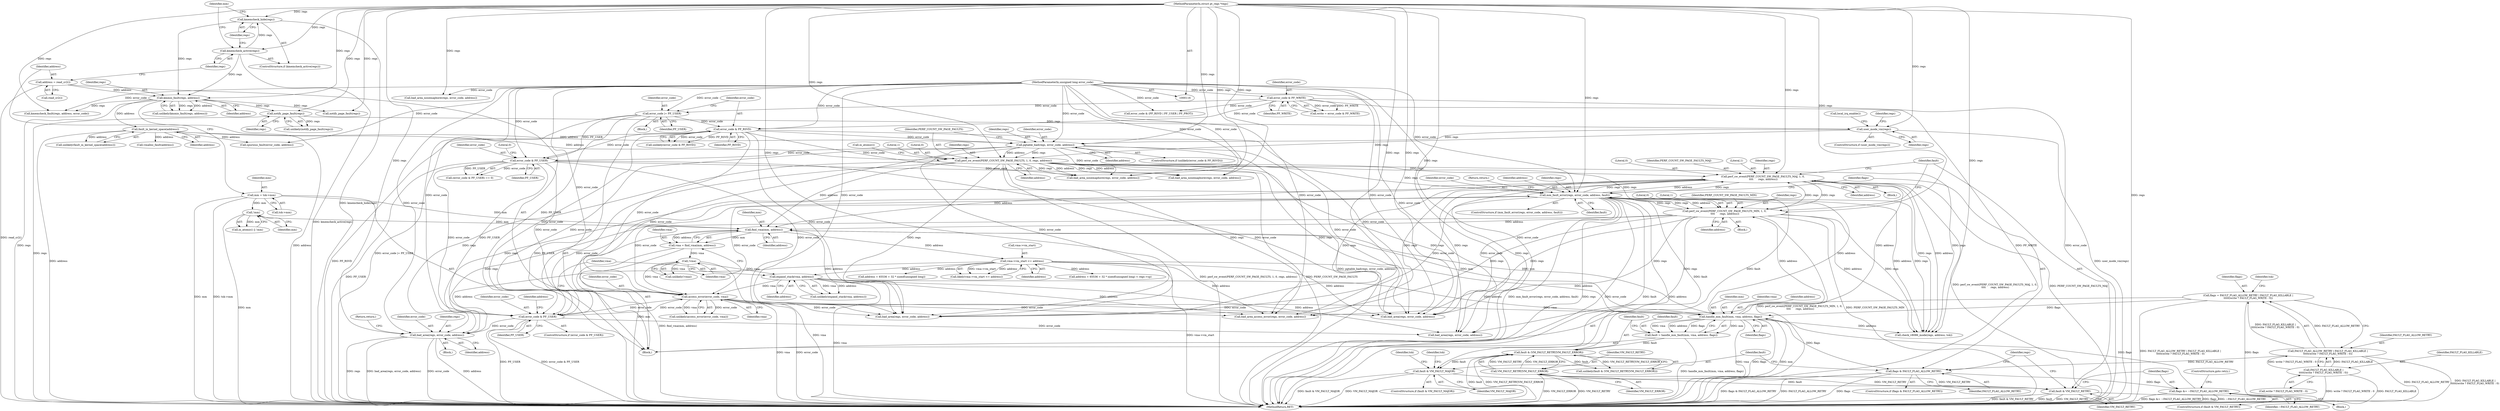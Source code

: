 digraph "0_linux_a8b0ca17b80e92faab46ee7179ba9e99ccb61233_52@pointer" {
"1000352" [label="(Call,bad_area(regs, error_code, address))"];
"1000416" [label="(Call,perf_sw_event(PERF_COUNT_SW_PAGE_FAULTS_MAJ, 1, 0,\n \t\t\t\t      regs, address))"];
"1000396" [label="(Call,mm_fault_error(regs, error_code, address, fault))"];
"1000428" [label="(Call,perf_sw_event(PERF_COUNT_SW_PAGE_FAULTS_MIN, 1, 0,\n \t\t\t\t      regs, address))"];
"1000241" [label="(Call,perf_sw_event(PERF_COUNT_SW_PAGE_FAULTS, 1, 0, regs, address))"];
"1000216" [label="(Call,user_mode_vm(regs))"];
"1000212" [label="(Call,notify_page_fault(regs))"];
"1000165" [label="(Call,kmmio_fault(regs, address))"];
"1000156" [label="(Call,kmemcheck_hide(regs))"];
"1000154" [label="(Call,kmemcheck_active(regs))"];
"1000117" [label="(MethodParameterIn,struct pt_regs *regs)"];
"1000150" [label="(Call,address = read_cr2())"];
"1000237" [label="(Call,pgtable_bad(regs, error_code, address))"];
"1000234" [label="(Call,error_code & PF_RSVD)"];
"1000220" [label="(Call,error_code |= PF_USER)"];
"1000128" [label="(Call,error_code & PF_WRITE)"];
"1000118" [label="(MethodParameterIn,unsigned long error_code)"];
"1000171" [label="(Call,fault_in_kernel_space(address))"];
"1000382" [label="(Call,handle_mm_fault(mm, vma, address, flags))"];
"1000297" [label="(Call,find_vma(mm, address))"];
"1000251" [label="(Call,!mm)"];
"1000145" [label="(Call,mm = tsk->mm)"];
"1000371" [label="(Call,access_error(error_code, vma))"];
"1000333" [label="(Call,error_code & PF_USER)"];
"1000271" [label="(Call,error_code & PF_USER)"];
"1000302" [label="(Call,!vma)"];
"1000295" [label="(Call,vma = find_vma(mm, address))"];
"1000359" [label="(Call,expand_stack(vma, address))"];
"1000312" [label="(Call,vma->vm_start <= address)"];
"1000439" [label="(Call,flags &= ~FAULT_FLAG_ALLOW_RETRY)"];
"1000403" [label="(Call,flags & FAULT_FLAG_ALLOW_RETRY)"];
"1000134" [label="(Call,FAULT_FLAG_ALLOW_RETRY | FAULT_FLAG_KILLABLE |\n\t\t\t\t\t(write ? FAULT_FLAG_WRITE : 0))"];
"1000136" [label="(Call,FAULT_FLAG_KILLABLE |\n\t\t\t\t\t(write ? FAULT_FLAG_WRITE : 0))"];
"1000132" [label="(Call,flags = FAULT_FLAG_ALLOW_RETRY | FAULT_FLAG_KILLABLE |\n\t\t\t\t\t(write ? FAULT_FLAG_WRITE : 0))"];
"1000389" [label="(Call,fault & (VM_FAULT_RETRY|VM_FAULT_ERROR))"];
"1000380" [label="(Call,fault = handle_mm_fault(mm, vma, address, flags))"];
"1000391" [label="(Call,VM_FAULT_RETRY|VM_FAULT_ERROR)"];
"1000435" [label="(Call,fault & VM_FAULT_RETRY)"];
"1000408" [label="(Call,fault & VM_FAULT_MAJOR)"];
"1000432" [label="(Identifier,regs)"];
"1000351" [label="(Block,)"];
"1000419" [label="(Literal,0)"];
"1000433" [label="(Identifier,address)"];
"1000171" [label="(Call,fault_in_kernel_space(address))"];
"1000202" [label="(Call,notify_page_fault(regs))"];
"1000156" [label="(Call,kmemcheck_hide(regs))"];
"1000129" [label="(Identifier,error_code)"];
"1000401" [label="(Return,return;)"];
"1000295" [label="(Call,vma = find_vma(mm, address))"];
"1000327" [label="(Call,bad_area(regs, error_code, address))"];
"1000400" [label="(Identifier,fault)"];
"1000165" [label="(Call,kmmio_fault(regs, address))"];
"1000353" [label="(Identifier,regs)"];
"1000440" [label="(Identifier,flags)"];
"1000233" [label="(Call,unlikely(error_code & PF_RSVD))"];
"1000152" [label="(Call,read_cr2())"];
"1000254" [label="(Call,bad_area_nosemaphore(regs, error_code, address))"];
"1000302" [label="(Call,!vma)"];
"1000355" [label="(Identifier,address)"];
"1000243" [label="(Literal,1)"];
"1000212" [label="(Call,notify_page_fault(regs))"];
"1000157" [label="(Identifier,regs)"];
"1000218" [label="(Block,)"];
"1000296" [label="(Identifier,vma)"];
"1000356" [label="(Return,return;)"];
"1000431" [label="(Literal,0)"];
"1000242" [label="(Identifier,PERF_COUNT_SW_PAGE_FAULTS)"];
"1000272" [label="(Identifier,error_code)"];
"1000186" [label="(Call,vmalloc_fault(address))"];
"1000335" [label="(Identifier,PF_USER)"];
"1000390" [label="(Identifier,fault)"];
"1000297" [label="(Call,find_vma(mm, address))"];
"1000221" [label="(Identifier,error_code)"];
"1000341" [label="(Identifier,address)"];
"1000301" [label="(Call,unlikely(!vma))"];
"1000352" [label="(Call,bad_area(regs, error_code, address))"];
"1000138" [label="(Call,write ? FAULT_FLAG_WRITE : 0)"];
"1000354" [label="(Identifier,error_code)"];
"1000405" [label="(Identifier,FAULT_FLAG_ALLOW_RETRY)"];
"1000434" [label="(ControlStructure,if (fault & VM_FAULT_RETRY))"];
"1000154" [label="(Call,kmemcheck_active(regs))"];
"1000172" [label="(Identifier,address)"];
"1000215" [label="(ControlStructure,if (user_mode_vm(regs)))"];
"1000382" [label="(Call,handle_mm_fault(mm, vma, address, flags))"];
"1000244" [label="(Literal,0)"];
"1000117" [label="(MethodParameterIn,struct pt_regs *regs)"];
"1000281" [label="(Call,bad_area_nosemaphore(regs, error_code, address))"];
"1000251" [label="(Call,!mm)"];
"1000409" [label="(Identifier,fault)"];
"1000217" [label="(Identifier,regs)"];
"1000274" [label="(Literal,0)"];
"1000361" [label="(Identifier,address)"];
"1000137" [label="(Identifier,FAULT_FLAG_KILLABLE)"];
"1000234" [label="(Call,error_code & PF_RSVD)"];
"1000372" [label="(Identifier,error_code)"];
"1000452" [label="(MethodReturn,RET)"];
"1000176" [label="(Call,error_code & (PF_RSVD | PF_USER | PF_PROT))"];
"1000147" [label="(Call,tsk->mm)"];
"1000146" [label="(Identifier,mm)"];
"1000273" [label="(Identifier,PF_USER)"];
"1000375" [label="(Call,bad_area_access_error(regs, error_code, address))"];
"1000435" [label="(Call,fault & VM_FAULT_RETRY)"];
"1000213" [label="(Identifier,regs)"];
"1000414" [label="(Identifier,tsk)"];
"1000241" [label="(Call,perf_sw_event(PERF_COUNT_SW_PAGE_FAULTS, 1, 0, regs, address))"];
"1000408" [label="(Call,fault & VM_FAULT_MAJOR)"];
"1000380" [label="(Call,fault = handle_mm_fault(mm, vma, address, flags))"];
"1000311" [label="(Call,likely(vma->vm_start <= address))"];
"1000228" [label="(Identifier,regs)"];
"1000270" [label="(Call,(error_code & PF_USER) == 0)"];
"1000170" [label="(Call,unlikely(fault_in_kernel_space(address)))"];
"1000161" [label="(Identifier,mm)"];
"1000402" [label="(ControlStructure,if (flags & FAULT_FLAG_ALLOW_RETRY))"];
"1000371" [label="(Call,access_error(error_code, vma))"];
"1000360" [label="(Identifier,vma)"];
"1000143" [label="(Identifier,tsk)"];
"1000166" [label="(Identifier,regs)"];
"1000359" [label="(Call,expand_stack(vma, address))"];
"1000416" [label="(Call,perf_sw_event(PERF_COUNT_SW_PAGE_FAULTS_MAJ, 1, 0,\n \t\t\t\t      regs, address))"];
"1000384" [label="(Identifier,vma)"];
"1000128" [label="(Call,error_code & PF_WRITE)"];
"1000437" [label="(Identifier,VM_FAULT_RETRY)"];
"1000222" [label="(Identifier,PF_USER)"];
"1000299" [label="(Identifier,address)"];
"1000428" [label="(Call,perf_sw_event(PERF_COUNT_SW_PAGE_FAULTS_MIN, 1, 0,\n \t\t\t\t      regs, address))"];
"1000134" [label="(Call,FAULT_FLAG_ALLOW_RETRY | FAULT_FLAG_KILLABLE |\n\t\t\t\t\t(write ? FAULT_FLAG_WRITE : 0))"];
"1000385" [label="(Identifier,address)"];
"1000240" [label="(Identifier,address)"];
"1000386" [label="(Identifier,flags)"];
"1000236" [label="(Identifier,PF_RSVD)"];
"1000235" [label="(Identifier,error_code)"];
"1000423" [label="(Block,)"];
"1000334" [label="(Identifier,error_code)"];
"1000399" [label="(Identifier,address)"];
"1000150" [label="(Call,address = read_cr2())"];
"1000436" [label="(Identifier,fault)"];
"1000389" [label="(Call,fault & (VM_FAULT_RETRY|VM_FAULT_ERROR))"];
"1000252" [label="(Identifier,mm)"];
"1000316" [label="(Identifier,address)"];
"1000421" [label="(Identifier,address)"];
"1000305" [label="(Call,bad_area(regs, error_code, address))"];
"1000151" [label="(Identifier,address)"];
"1000126" [label="(Call,write = error_code & PF_WRITE)"];
"1000339" [label="(Call,address + 65536 + 32 * sizeof(unsigned long) < regs->sp)"];
"1000153" [label="(ControlStructure,if (kmemcheck_active(regs)))"];
"1000430" [label="(Literal,1)"];
"1000303" [label="(Identifier,vma)"];
"1000219" [label="(Call,local_irq_enable())"];
"1000443" [label="(Call,check_v8086_mode(regs, address, tsk))"];
"1000164" [label="(Call,unlikely(kmmio_fault(regs, address)))"];
"1000370" [label="(Call,unlikely(access_error(error_code, vma)))"];
"1000383" [label="(Identifier,mm)"];
"1000373" [label="(Identifier,vma)"];
"1000340" [label="(Call,address + 65536 + 32 * sizeof(unsigned long))"];
"1000332" [label="(ControlStructure,if (error_code & PF_USER))"];
"1000438" [label="(Block,)"];
"1000417" [label="(Identifier,PERF_COUNT_SW_PAGE_FAULTS_MAJ)"];
"1000245" [label="(Identifier,regs)"];
"1000391" [label="(Call,VM_FAULT_RETRY|VM_FAULT_ERROR)"];
"1000249" [label="(Call,in_atomic() || !mm)"];
"1000429" [label="(Identifier,PERF_COUNT_SW_PAGE_FAULTS_MIN)"];
"1000132" [label="(Call,flags = FAULT_FLAG_ALLOW_RETRY | FAULT_FLAG_KILLABLE |\n\t\t\t\t\t(write ? FAULT_FLAG_WRITE : 0))"];
"1000444" [label="(Identifier,regs)"];
"1000363" [label="(Call,bad_area(regs, error_code, address))"];
"1000397" [label="(Identifier,regs)"];
"1000398" [label="(Identifier,error_code)"];
"1000298" [label="(Identifier,mm)"];
"1000271" [label="(Call,error_code & PF_USER)"];
"1000237" [label="(Call,pgtable_bad(regs, error_code, address))"];
"1000439" [label="(Call,flags &= ~FAULT_FLAG_ALLOW_RETRY)"];
"1000246" [label="(Identifier,address)"];
"1000381" [label="(Identifier,fault)"];
"1000145" [label="(Call,mm = tsk->mm)"];
"1000205" [label="(Call,bad_area_nosemaphore(regs, error_code, address))"];
"1000135" [label="(Identifier,FAULT_FLAG_ALLOW_RETRY)"];
"1000130" [label="(Identifier,PF_WRITE)"];
"1000312" [label="(Call,vma->vm_start <= address)"];
"1000403" [label="(Call,flags & FAULT_FLAG_ALLOW_RETRY)"];
"1000238" [label="(Identifier,regs)"];
"1000404" [label="(Identifier,flags)"];
"1000250" [label="(Call,in_atomic())"];
"1000211" [label="(Call,unlikely(notify_page_fault(regs)))"];
"1000167" [label="(Identifier,address)"];
"1000197" [label="(Call,spurious_fault(error_code, address))"];
"1000442" [label="(ControlStructure,goto retry;)"];
"1000232" [label="(ControlStructure,if (unlikely(error_code & PF_RSVD)))"];
"1000118" [label="(MethodParameterIn,unsigned long error_code)"];
"1000396" [label="(Call,mm_fault_error(regs, error_code, address, fault))"];
"1000119" [label="(Block,)"];
"1000393" [label="(Identifier,VM_FAULT_ERROR)"];
"1000392" [label="(Identifier,VM_FAULT_RETRY)"];
"1000410" [label="(Identifier,VM_FAULT_MAJOR)"];
"1000216" [label="(Call,user_mode_vm(regs))"];
"1000388" [label="(Call,unlikely(fault & (VM_FAULT_RETRY|VM_FAULT_ERROR)))"];
"1000441" [label="(Identifier,~FAULT_FLAG_ALLOW_RETRY)"];
"1000395" [label="(ControlStructure,if (mm_fault_error(regs, error_code, address, fault)))"];
"1000358" [label="(Call,unlikely(expand_stack(vma, address)))"];
"1000313" [label="(Call,vma->vm_start)"];
"1000418" [label="(Literal,1)"];
"1000136" [label="(Call,FAULT_FLAG_KILLABLE |\n\t\t\t\t\t(write ? FAULT_FLAG_WRITE : 0))"];
"1000407" [label="(ControlStructure,if (fault & VM_FAULT_MAJOR))"];
"1000191" [label="(Call,kmemcheck_fault(regs, address, error_code))"];
"1000155" [label="(Identifier,regs)"];
"1000133" [label="(Identifier,flags)"];
"1000220" [label="(Call,error_code |= PF_USER)"];
"1000426" [label="(Identifier,tsk)"];
"1000333" [label="(Call,error_code & PF_USER)"];
"1000420" [label="(Identifier,regs)"];
"1000239" [label="(Identifier,error_code)"];
"1000411" [label="(Block,)"];
"1000352" -> "1000351"  [label="AST: "];
"1000352" -> "1000355"  [label="CFG: "];
"1000353" -> "1000352"  [label="AST: "];
"1000354" -> "1000352"  [label="AST: "];
"1000355" -> "1000352"  [label="AST: "];
"1000356" -> "1000352"  [label="CFG: "];
"1000352" -> "1000452"  [label="DDG: regs"];
"1000352" -> "1000452"  [label="DDG: bad_area(regs, error_code, address)"];
"1000352" -> "1000452"  [label="DDG: error_code"];
"1000352" -> "1000452"  [label="DDG: address"];
"1000416" -> "1000352"  [label="DDG: regs"];
"1000428" -> "1000352"  [label="DDG: regs"];
"1000241" -> "1000352"  [label="DDG: regs"];
"1000117" -> "1000352"  [label="DDG: regs"];
"1000333" -> "1000352"  [label="DDG: error_code"];
"1000118" -> "1000352"  [label="DDG: error_code"];
"1000312" -> "1000352"  [label="DDG: address"];
"1000416" -> "1000411"  [label="AST: "];
"1000416" -> "1000421"  [label="CFG: "];
"1000417" -> "1000416"  [label="AST: "];
"1000418" -> "1000416"  [label="AST: "];
"1000419" -> "1000416"  [label="AST: "];
"1000420" -> "1000416"  [label="AST: "];
"1000421" -> "1000416"  [label="AST: "];
"1000436" -> "1000416"  [label="CFG: "];
"1000416" -> "1000452"  [label="DDG: perf_sw_event(PERF_COUNT_SW_PAGE_FAULTS_MAJ, 1, 0,\n \t\t\t\t      regs, address)"];
"1000416" -> "1000452"  [label="DDG: PERF_COUNT_SW_PAGE_FAULTS_MAJ"];
"1000416" -> "1000297"  [label="DDG: address"];
"1000416" -> "1000305"  [label="DDG: regs"];
"1000416" -> "1000327"  [label="DDG: regs"];
"1000416" -> "1000363"  [label="DDG: regs"];
"1000416" -> "1000375"  [label="DDG: regs"];
"1000416" -> "1000396"  [label="DDG: regs"];
"1000396" -> "1000416"  [label="DDG: regs"];
"1000396" -> "1000416"  [label="DDG: address"];
"1000428" -> "1000416"  [label="DDG: regs"];
"1000241" -> "1000416"  [label="DDG: regs"];
"1000117" -> "1000416"  [label="DDG: regs"];
"1000382" -> "1000416"  [label="DDG: address"];
"1000416" -> "1000428"  [label="DDG: regs"];
"1000416" -> "1000443"  [label="DDG: regs"];
"1000416" -> "1000443"  [label="DDG: address"];
"1000396" -> "1000395"  [label="AST: "];
"1000396" -> "1000400"  [label="CFG: "];
"1000397" -> "1000396"  [label="AST: "];
"1000398" -> "1000396"  [label="AST: "];
"1000399" -> "1000396"  [label="AST: "];
"1000400" -> "1000396"  [label="AST: "];
"1000401" -> "1000396"  [label="CFG: "];
"1000404" -> "1000396"  [label="CFG: "];
"1000396" -> "1000452"  [label="DDG: mm_fault_error(regs, error_code, address, fault)"];
"1000396" -> "1000452"  [label="DDG: regs"];
"1000396" -> "1000452"  [label="DDG: error_code"];
"1000396" -> "1000452"  [label="DDG: fault"];
"1000396" -> "1000452"  [label="DDG: address"];
"1000396" -> "1000305"  [label="DDG: error_code"];
"1000396" -> "1000327"  [label="DDG: error_code"];
"1000396" -> "1000333"  [label="DDG: error_code"];
"1000396" -> "1000371"  [label="DDG: error_code"];
"1000428" -> "1000396"  [label="DDG: regs"];
"1000241" -> "1000396"  [label="DDG: regs"];
"1000117" -> "1000396"  [label="DDG: regs"];
"1000371" -> "1000396"  [label="DDG: error_code"];
"1000118" -> "1000396"  [label="DDG: error_code"];
"1000382" -> "1000396"  [label="DDG: address"];
"1000389" -> "1000396"  [label="DDG: fault"];
"1000396" -> "1000408"  [label="DDG: fault"];
"1000396" -> "1000428"  [label="DDG: regs"];
"1000396" -> "1000428"  [label="DDG: address"];
"1000396" -> "1000443"  [label="DDG: regs"];
"1000396" -> "1000443"  [label="DDG: address"];
"1000428" -> "1000423"  [label="AST: "];
"1000428" -> "1000433"  [label="CFG: "];
"1000429" -> "1000428"  [label="AST: "];
"1000430" -> "1000428"  [label="AST: "];
"1000431" -> "1000428"  [label="AST: "];
"1000432" -> "1000428"  [label="AST: "];
"1000433" -> "1000428"  [label="AST: "];
"1000436" -> "1000428"  [label="CFG: "];
"1000428" -> "1000452"  [label="DDG: perf_sw_event(PERF_COUNT_SW_PAGE_FAULTS_MIN, 1, 0,\n \t\t\t\t      regs, address)"];
"1000428" -> "1000452"  [label="DDG: PERF_COUNT_SW_PAGE_FAULTS_MIN"];
"1000428" -> "1000297"  [label="DDG: address"];
"1000428" -> "1000305"  [label="DDG: regs"];
"1000428" -> "1000327"  [label="DDG: regs"];
"1000428" -> "1000363"  [label="DDG: regs"];
"1000428" -> "1000375"  [label="DDG: regs"];
"1000241" -> "1000428"  [label="DDG: regs"];
"1000117" -> "1000428"  [label="DDG: regs"];
"1000382" -> "1000428"  [label="DDG: address"];
"1000428" -> "1000443"  [label="DDG: regs"];
"1000428" -> "1000443"  [label="DDG: address"];
"1000241" -> "1000119"  [label="AST: "];
"1000241" -> "1000246"  [label="CFG: "];
"1000242" -> "1000241"  [label="AST: "];
"1000243" -> "1000241"  [label="AST: "];
"1000244" -> "1000241"  [label="AST: "];
"1000245" -> "1000241"  [label="AST: "];
"1000246" -> "1000241"  [label="AST: "];
"1000250" -> "1000241"  [label="CFG: "];
"1000241" -> "1000452"  [label="DDG: PERF_COUNT_SW_PAGE_FAULTS"];
"1000241" -> "1000452"  [label="DDG: perf_sw_event(PERF_COUNT_SW_PAGE_FAULTS, 1, 0, regs, address)"];
"1000216" -> "1000241"  [label="DDG: regs"];
"1000237" -> "1000241"  [label="DDG: regs"];
"1000237" -> "1000241"  [label="DDG: address"];
"1000117" -> "1000241"  [label="DDG: regs"];
"1000171" -> "1000241"  [label="DDG: address"];
"1000241" -> "1000254"  [label="DDG: regs"];
"1000241" -> "1000254"  [label="DDG: address"];
"1000241" -> "1000281"  [label="DDG: regs"];
"1000241" -> "1000281"  [label="DDG: address"];
"1000241" -> "1000297"  [label="DDG: address"];
"1000241" -> "1000305"  [label="DDG: regs"];
"1000241" -> "1000327"  [label="DDG: regs"];
"1000241" -> "1000363"  [label="DDG: regs"];
"1000241" -> "1000375"  [label="DDG: regs"];
"1000241" -> "1000443"  [label="DDG: regs"];
"1000216" -> "1000215"  [label="AST: "];
"1000216" -> "1000217"  [label="CFG: "];
"1000217" -> "1000216"  [label="AST: "];
"1000219" -> "1000216"  [label="CFG: "];
"1000228" -> "1000216"  [label="CFG: "];
"1000216" -> "1000452"  [label="DDG: user_mode_vm(regs)"];
"1000212" -> "1000216"  [label="DDG: regs"];
"1000117" -> "1000216"  [label="DDG: regs"];
"1000216" -> "1000237"  [label="DDG: regs"];
"1000212" -> "1000211"  [label="AST: "];
"1000212" -> "1000213"  [label="CFG: "];
"1000213" -> "1000212"  [label="AST: "];
"1000211" -> "1000212"  [label="CFG: "];
"1000212" -> "1000452"  [label="DDG: regs"];
"1000212" -> "1000211"  [label="DDG: regs"];
"1000165" -> "1000212"  [label="DDG: regs"];
"1000117" -> "1000212"  [label="DDG: regs"];
"1000165" -> "1000164"  [label="AST: "];
"1000165" -> "1000167"  [label="CFG: "];
"1000166" -> "1000165"  [label="AST: "];
"1000167" -> "1000165"  [label="AST: "];
"1000164" -> "1000165"  [label="CFG: "];
"1000165" -> "1000452"  [label="DDG: regs"];
"1000165" -> "1000452"  [label="DDG: address"];
"1000165" -> "1000164"  [label="DDG: regs"];
"1000165" -> "1000164"  [label="DDG: address"];
"1000156" -> "1000165"  [label="DDG: regs"];
"1000154" -> "1000165"  [label="DDG: regs"];
"1000117" -> "1000165"  [label="DDG: regs"];
"1000150" -> "1000165"  [label="DDG: address"];
"1000165" -> "1000171"  [label="DDG: address"];
"1000165" -> "1000191"  [label="DDG: regs"];
"1000165" -> "1000202"  [label="DDG: regs"];
"1000156" -> "1000153"  [label="AST: "];
"1000156" -> "1000157"  [label="CFG: "];
"1000157" -> "1000156"  [label="AST: "];
"1000161" -> "1000156"  [label="CFG: "];
"1000156" -> "1000452"  [label="DDG: kmemcheck_hide(regs)"];
"1000154" -> "1000156"  [label="DDG: regs"];
"1000117" -> "1000156"  [label="DDG: regs"];
"1000154" -> "1000153"  [label="AST: "];
"1000154" -> "1000155"  [label="CFG: "];
"1000155" -> "1000154"  [label="AST: "];
"1000157" -> "1000154"  [label="CFG: "];
"1000161" -> "1000154"  [label="CFG: "];
"1000154" -> "1000452"  [label="DDG: kmemcheck_active(regs)"];
"1000117" -> "1000154"  [label="DDG: regs"];
"1000117" -> "1000116"  [label="AST: "];
"1000117" -> "1000452"  [label="DDG: regs"];
"1000117" -> "1000191"  [label="DDG: regs"];
"1000117" -> "1000202"  [label="DDG: regs"];
"1000117" -> "1000205"  [label="DDG: regs"];
"1000117" -> "1000237"  [label="DDG: regs"];
"1000117" -> "1000254"  [label="DDG: regs"];
"1000117" -> "1000281"  [label="DDG: regs"];
"1000117" -> "1000305"  [label="DDG: regs"];
"1000117" -> "1000327"  [label="DDG: regs"];
"1000117" -> "1000363"  [label="DDG: regs"];
"1000117" -> "1000375"  [label="DDG: regs"];
"1000117" -> "1000443"  [label="DDG: regs"];
"1000150" -> "1000119"  [label="AST: "];
"1000150" -> "1000152"  [label="CFG: "];
"1000151" -> "1000150"  [label="AST: "];
"1000152" -> "1000150"  [label="AST: "];
"1000155" -> "1000150"  [label="CFG: "];
"1000150" -> "1000452"  [label="DDG: read_cr2()"];
"1000237" -> "1000232"  [label="AST: "];
"1000237" -> "1000240"  [label="CFG: "];
"1000238" -> "1000237"  [label="AST: "];
"1000239" -> "1000237"  [label="AST: "];
"1000240" -> "1000237"  [label="AST: "];
"1000242" -> "1000237"  [label="CFG: "];
"1000237" -> "1000452"  [label="DDG: pgtable_bad(regs, error_code, address)"];
"1000234" -> "1000237"  [label="DDG: error_code"];
"1000118" -> "1000237"  [label="DDG: error_code"];
"1000171" -> "1000237"  [label="DDG: address"];
"1000237" -> "1000254"  [label="DDG: error_code"];
"1000237" -> "1000271"  [label="DDG: error_code"];
"1000237" -> "1000305"  [label="DDG: error_code"];
"1000237" -> "1000327"  [label="DDG: error_code"];
"1000237" -> "1000333"  [label="DDG: error_code"];
"1000237" -> "1000371"  [label="DDG: error_code"];
"1000234" -> "1000233"  [label="AST: "];
"1000234" -> "1000236"  [label="CFG: "];
"1000235" -> "1000234"  [label="AST: "];
"1000236" -> "1000234"  [label="AST: "];
"1000233" -> "1000234"  [label="CFG: "];
"1000234" -> "1000452"  [label="DDG: PF_RSVD"];
"1000234" -> "1000233"  [label="DDG: error_code"];
"1000234" -> "1000233"  [label="DDG: PF_RSVD"];
"1000220" -> "1000234"  [label="DDG: error_code"];
"1000128" -> "1000234"  [label="DDG: error_code"];
"1000118" -> "1000234"  [label="DDG: error_code"];
"1000234" -> "1000254"  [label="DDG: error_code"];
"1000234" -> "1000271"  [label="DDG: error_code"];
"1000234" -> "1000305"  [label="DDG: error_code"];
"1000234" -> "1000327"  [label="DDG: error_code"];
"1000234" -> "1000333"  [label="DDG: error_code"];
"1000234" -> "1000371"  [label="DDG: error_code"];
"1000220" -> "1000218"  [label="AST: "];
"1000220" -> "1000222"  [label="CFG: "];
"1000221" -> "1000220"  [label="AST: "];
"1000222" -> "1000220"  [label="AST: "];
"1000235" -> "1000220"  [label="CFG: "];
"1000220" -> "1000452"  [label="DDG: PF_USER"];
"1000220" -> "1000452"  [label="DDG: error_code |= PF_USER"];
"1000128" -> "1000220"  [label="DDG: error_code"];
"1000118" -> "1000220"  [label="DDG: error_code"];
"1000220" -> "1000271"  [label="DDG: PF_USER"];
"1000220" -> "1000333"  [label="DDG: PF_USER"];
"1000128" -> "1000126"  [label="AST: "];
"1000128" -> "1000130"  [label="CFG: "];
"1000129" -> "1000128"  [label="AST: "];
"1000130" -> "1000128"  [label="AST: "];
"1000126" -> "1000128"  [label="CFG: "];
"1000128" -> "1000452"  [label="DDG: PF_WRITE"];
"1000128" -> "1000452"  [label="DDG: error_code"];
"1000128" -> "1000126"  [label="DDG: error_code"];
"1000128" -> "1000126"  [label="DDG: PF_WRITE"];
"1000118" -> "1000128"  [label="DDG: error_code"];
"1000128" -> "1000176"  [label="DDG: error_code"];
"1000118" -> "1000116"  [label="AST: "];
"1000118" -> "1000452"  [label="DDG: error_code"];
"1000118" -> "1000176"  [label="DDG: error_code"];
"1000118" -> "1000191"  [label="DDG: error_code"];
"1000118" -> "1000197"  [label="DDG: error_code"];
"1000118" -> "1000205"  [label="DDG: error_code"];
"1000118" -> "1000254"  [label="DDG: error_code"];
"1000118" -> "1000271"  [label="DDG: error_code"];
"1000118" -> "1000281"  [label="DDG: error_code"];
"1000118" -> "1000305"  [label="DDG: error_code"];
"1000118" -> "1000327"  [label="DDG: error_code"];
"1000118" -> "1000333"  [label="DDG: error_code"];
"1000118" -> "1000363"  [label="DDG: error_code"];
"1000118" -> "1000371"  [label="DDG: error_code"];
"1000118" -> "1000375"  [label="DDG: error_code"];
"1000171" -> "1000170"  [label="AST: "];
"1000171" -> "1000172"  [label="CFG: "];
"1000172" -> "1000171"  [label="AST: "];
"1000170" -> "1000171"  [label="CFG: "];
"1000171" -> "1000452"  [label="DDG: address"];
"1000171" -> "1000170"  [label="DDG: address"];
"1000171" -> "1000186"  [label="DDG: address"];
"1000171" -> "1000197"  [label="DDG: address"];
"1000382" -> "1000380"  [label="AST: "];
"1000382" -> "1000386"  [label="CFG: "];
"1000383" -> "1000382"  [label="AST: "];
"1000384" -> "1000382"  [label="AST: "];
"1000385" -> "1000382"  [label="AST: "];
"1000386" -> "1000382"  [label="AST: "];
"1000380" -> "1000382"  [label="CFG: "];
"1000382" -> "1000452"  [label="DDG: mm"];
"1000382" -> "1000452"  [label="DDG: vma"];
"1000382" -> "1000452"  [label="DDG: flags"];
"1000382" -> "1000297"  [label="DDG: mm"];
"1000382" -> "1000380"  [label="DDG: mm"];
"1000382" -> "1000380"  [label="DDG: vma"];
"1000382" -> "1000380"  [label="DDG: address"];
"1000382" -> "1000380"  [label="DDG: flags"];
"1000297" -> "1000382"  [label="DDG: mm"];
"1000371" -> "1000382"  [label="DDG: vma"];
"1000359" -> "1000382"  [label="DDG: address"];
"1000312" -> "1000382"  [label="DDG: address"];
"1000439" -> "1000382"  [label="DDG: flags"];
"1000132" -> "1000382"  [label="DDG: flags"];
"1000382" -> "1000403"  [label="DDG: flags"];
"1000382" -> "1000443"  [label="DDG: address"];
"1000297" -> "1000295"  [label="AST: "];
"1000297" -> "1000299"  [label="CFG: "];
"1000298" -> "1000297"  [label="AST: "];
"1000299" -> "1000297"  [label="AST: "];
"1000295" -> "1000297"  [label="CFG: "];
"1000297" -> "1000452"  [label="DDG: mm"];
"1000297" -> "1000295"  [label="DDG: mm"];
"1000297" -> "1000295"  [label="DDG: address"];
"1000251" -> "1000297"  [label="DDG: mm"];
"1000145" -> "1000297"  [label="DDG: mm"];
"1000297" -> "1000305"  [label="DDG: address"];
"1000297" -> "1000312"  [label="DDG: address"];
"1000251" -> "1000249"  [label="AST: "];
"1000251" -> "1000252"  [label="CFG: "];
"1000252" -> "1000251"  [label="AST: "];
"1000249" -> "1000251"  [label="CFG: "];
"1000251" -> "1000452"  [label="DDG: mm"];
"1000251" -> "1000249"  [label="DDG: mm"];
"1000145" -> "1000251"  [label="DDG: mm"];
"1000145" -> "1000119"  [label="AST: "];
"1000145" -> "1000147"  [label="CFG: "];
"1000146" -> "1000145"  [label="AST: "];
"1000147" -> "1000145"  [label="AST: "];
"1000151" -> "1000145"  [label="CFG: "];
"1000145" -> "1000452"  [label="DDG: mm"];
"1000145" -> "1000452"  [label="DDG: tsk->mm"];
"1000371" -> "1000370"  [label="AST: "];
"1000371" -> "1000373"  [label="CFG: "];
"1000372" -> "1000371"  [label="AST: "];
"1000373" -> "1000371"  [label="AST: "];
"1000370" -> "1000371"  [label="CFG: "];
"1000371" -> "1000452"  [label="DDG: vma"];
"1000371" -> "1000452"  [label="DDG: error_code"];
"1000371" -> "1000305"  [label="DDG: error_code"];
"1000371" -> "1000327"  [label="DDG: error_code"];
"1000371" -> "1000333"  [label="DDG: error_code"];
"1000371" -> "1000370"  [label="DDG: error_code"];
"1000371" -> "1000370"  [label="DDG: vma"];
"1000333" -> "1000371"  [label="DDG: error_code"];
"1000271" -> "1000371"  [label="DDG: error_code"];
"1000302" -> "1000371"  [label="DDG: vma"];
"1000359" -> "1000371"  [label="DDG: vma"];
"1000371" -> "1000375"  [label="DDG: error_code"];
"1000333" -> "1000332"  [label="AST: "];
"1000333" -> "1000335"  [label="CFG: "];
"1000334" -> "1000333"  [label="AST: "];
"1000335" -> "1000333"  [label="AST: "];
"1000341" -> "1000333"  [label="CFG: "];
"1000360" -> "1000333"  [label="CFG: "];
"1000333" -> "1000452"  [label="DDG: error_code & PF_USER"];
"1000333" -> "1000452"  [label="DDG: PF_USER"];
"1000271" -> "1000333"  [label="DDG: error_code"];
"1000271" -> "1000333"  [label="DDG: PF_USER"];
"1000333" -> "1000363"  [label="DDG: error_code"];
"1000271" -> "1000270"  [label="AST: "];
"1000271" -> "1000273"  [label="CFG: "];
"1000272" -> "1000271"  [label="AST: "];
"1000273" -> "1000271"  [label="AST: "];
"1000274" -> "1000271"  [label="CFG: "];
"1000271" -> "1000452"  [label="DDG: PF_USER"];
"1000271" -> "1000270"  [label="DDG: error_code"];
"1000271" -> "1000270"  [label="DDG: PF_USER"];
"1000271" -> "1000281"  [label="DDG: error_code"];
"1000271" -> "1000305"  [label="DDG: error_code"];
"1000271" -> "1000327"  [label="DDG: error_code"];
"1000302" -> "1000301"  [label="AST: "];
"1000302" -> "1000303"  [label="CFG: "];
"1000303" -> "1000302"  [label="AST: "];
"1000301" -> "1000302"  [label="CFG: "];
"1000302" -> "1000452"  [label="DDG: vma"];
"1000302" -> "1000301"  [label="DDG: vma"];
"1000295" -> "1000302"  [label="DDG: vma"];
"1000302" -> "1000359"  [label="DDG: vma"];
"1000295" -> "1000119"  [label="AST: "];
"1000296" -> "1000295"  [label="AST: "];
"1000303" -> "1000295"  [label="CFG: "];
"1000295" -> "1000452"  [label="DDG: find_vma(mm, address)"];
"1000359" -> "1000358"  [label="AST: "];
"1000359" -> "1000361"  [label="CFG: "];
"1000360" -> "1000359"  [label="AST: "];
"1000361" -> "1000359"  [label="AST: "];
"1000358" -> "1000359"  [label="CFG: "];
"1000359" -> "1000452"  [label="DDG: vma"];
"1000359" -> "1000358"  [label="DDG: vma"];
"1000359" -> "1000358"  [label="DDG: address"];
"1000312" -> "1000359"  [label="DDG: address"];
"1000359" -> "1000363"  [label="DDG: address"];
"1000359" -> "1000375"  [label="DDG: address"];
"1000312" -> "1000311"  [label="AST: "];
"1000312" -> "1000316"  [label="CFG: "];
"1000313" -> "1000312"  [label="AST: "];
"1000316" -> "1000312"  [label="AST: "];
"1000311" -> "1000312"  [label="CFG: "];
"1000312" -> "1000452"  [label="DDG: vma->vm_start"];
"1000312" -> "1000311"  [label="DDG: vma->vm_start"];
"1000312" -> "1000311"  [label="DDG: address"];
"1000312" -> "1000327"  [label="DDG: address"];
"1000312" -> "1000339"  [label="DDG: address"];
"1000312" -> "1000340"  [label="DDG: address"];
"1000312" -> "1000375"  [label="DDG: address"];
"1000439" -> "1000438"  [label="AST: "];
"1000439" -> "1000441"  [label="CFG: "];
"1000440" -> "1000439"  [label="AST: "];
"1000441" -> "1000439"  [label="AST: "];
"1000442" -> "1000439"  [label="CFG: "];
"1000439" -> "1000452"  [label="DDG: flags"];
"1000439" -> "1000452"  [label="DDG: ~FAULT_FLAG_ALLOW_RETRY"];
"1000439" -> "1000452"  [label="DDG: flags &= ~FAULT_FLAG_ALLOW_RETRY"];
"1000403" -> "1000439"  [label="DDG: flags"];
"1000403" -> "1000402"  [label="AST: "];
"1000403" -> "1000405"  [label="CFG: "];
"1000404" -> "1000403"  [label="AST: "];
"1000405" -> "1000403"  [label="AST: "];
"1000409" -> "1000403"  [label="CFG: "];
"1000444" -> "1000403"  [label="CFG: "];
"1000403" -> "1000452"  [label="DDG: FAULT_FLAG_ALLOW_RETRY"];
"1000403" -> "1000452"  [label="DDG: flags"];
"1000403" -> "1000452"  [label="DDG: flags & FAULT_FLAG_ALLOW_RETRY"];
"1000134" -> "1000403"  [label="DDG: FAULT_FLAG_ALLOW_RETRY"];
"1000134" -> "1000132"  [label="AST: "];
"1000134" -> "1000136"  [label="CFG: "];
"1000135" -> "1000134"  [label="AST: "];
"1000136" -> "1000134"  [label="AST: "];
"1000132" -> "1000134"  [label="CFG: "];
"1000134" -> "1000452"  [label="DDG: FAULT_FLAG_ALLOW_RETRY"];
"1000134" -> "1000452"  [label="DDG: FAULT_FLAG_KILLABLE |\n\t\t\t\t\t(write ? FAULT_FLAG_WRITE : 0)"];
"1000134" -> "1000132"  [label="DDG: FAULT_FLAG_ALLOW_RETRY"];
"1000134" -> "1000132"  [label="DDG: FAULT_FLAG_KILLABLE |\n\t\t\t\t\t(write ? FAULT_FLAG_WRITE : 0)"];
"1000136" -> "1000134"  [label="DDG: FAULT_FLAG_KILLABLE"];
"1000136" -> "1000134"  [label="DDG: write ? FAULT_FLAG_WRITE : 0"];
"1000136" -> "1000138"  [label="CFG: "];
"1000137" -> "1000136"  [label="AST: "];
"1000138" -> "1000136"  [label="AST: "];
"1000136" -> "1000452"  [label="DDG: write ? FAULT_FLAG_WRITE : 0"];
"1000136" -> "1000452"  [label="DDG: FAULT_FLAG_KILLABLE"];
"1000132" -> "1000119"  [label="AST: "];
"1000133" -> "1000132"  [label="AST: "];
"1000143" -> "1000132"  [label="CFG: "];
"1000132" -> "1000452"  [label="DDG: FAULT_FLAG_ALLOW_RETRY | FAULT_FLAG_KILLABLE |\n\t\t\t\t\t(write ? FAULT_FLAG_WRITE : 0)"];
"1000132" -> "1000452"  [label="DDG: flags"];
"1000389" -> "1000388"  [label="AST: "];
"1000389" -> "1000391"  [label="CFG: "];
"1000390" -> "1000389"  [label="AST: "];
"1000391" -> "1000389"  [label="AST: "];
"1000388" -> "1000389"  [label="CFG: "];
"1000389" -> "1000452"  [label="DDG: fault"];
"1000389" -> "1000452"  [label="DDG: VM_FAULT_RETRY|VM_FAULT_ERROR"];
"1000389" -> "1000388"  [label="DDG: fault"];
"1000389" -> "1000388"  [label="DDG: VM_FAULT_RETRY|VM_FAULT_ERROR"];
"1000380" -> "1000389"  [label="DDG: fault"];
"1000391" -> "1000389"  [label="DDG: VM_FAULT_RETRY"];
"1000391" -> "1000389"  [label="DDG: VM_FAULT_ERROR"];
"1000389" -> "1000408"  [label="DDG: fault"];
"1000380" -> "1000119"  [label="AST: "];
"1000381" -> "1000380"  [label="AST: "];
"1000390" -> "1000380"  [label="CFG: "];
"1000380" -> "1000452"  [label="DDG: handle_mm_fault(mm, vma, address, flags)"];
"1000391" -> "1000393"  [label="CFG: "];
"1000392" -> "1000391"  [label="AST: "];
"1000393" -> "1000391"  [label="AST: "];
"1000391" -> "1000452"  [label="DDG: VM_FAULT_RETRY"];
"1000391" -> "1000452"  [label="DDG: VM_FAULT_ERROR"];
"1000435" -> "1000391"  [label="DDG: VM_FAULT_RETRY"];
"1000391" -> "1000435"  [label="DDG: VM_FAULT_RETRY"];
"1000435" -> "1000434"  [label="AST: "];
"1000435" -> "1000437"  [label="CFG: "];
"1000436" -> "1000435"  [label="AST: "];
"1000437" -> "1000435"  [label="AST: "];
"1000440" -> "1000435"  [label="CFG: "];
"1000444" -> "1000435"  [label="CFG: "];
"1000435" -> "1000452"  [label="DDG: fault"];
"1000435" -> "1000452"  [label="DDG: VM_FAULT_RETRY"];
"1000435" -> "1000452"  [label="DDG: fault & VM_FAULT_RETRY"];
"1000408" -> "1000435"  [label="DDG: fault"];
"1000408" -> "1000407"  [label="AST: "];
"1000408" -> "1000410"  [label="CFG: "];
"1000409" -> "1000408"  [label="AST: "];
"1000410" -> "1000408"  [label="AST: "];
"1000414" -> "1000408"  [label="CFG: "];
"1000426" -> "1000408"  [label="CFG: "];
"1000408" -> "1000452"  [label="DDG: fault & VM_FAULT_MAJOR"];
"1000408" -> "1000452"  [label="DDG: VM_FAULT_MAJOR"];
}
